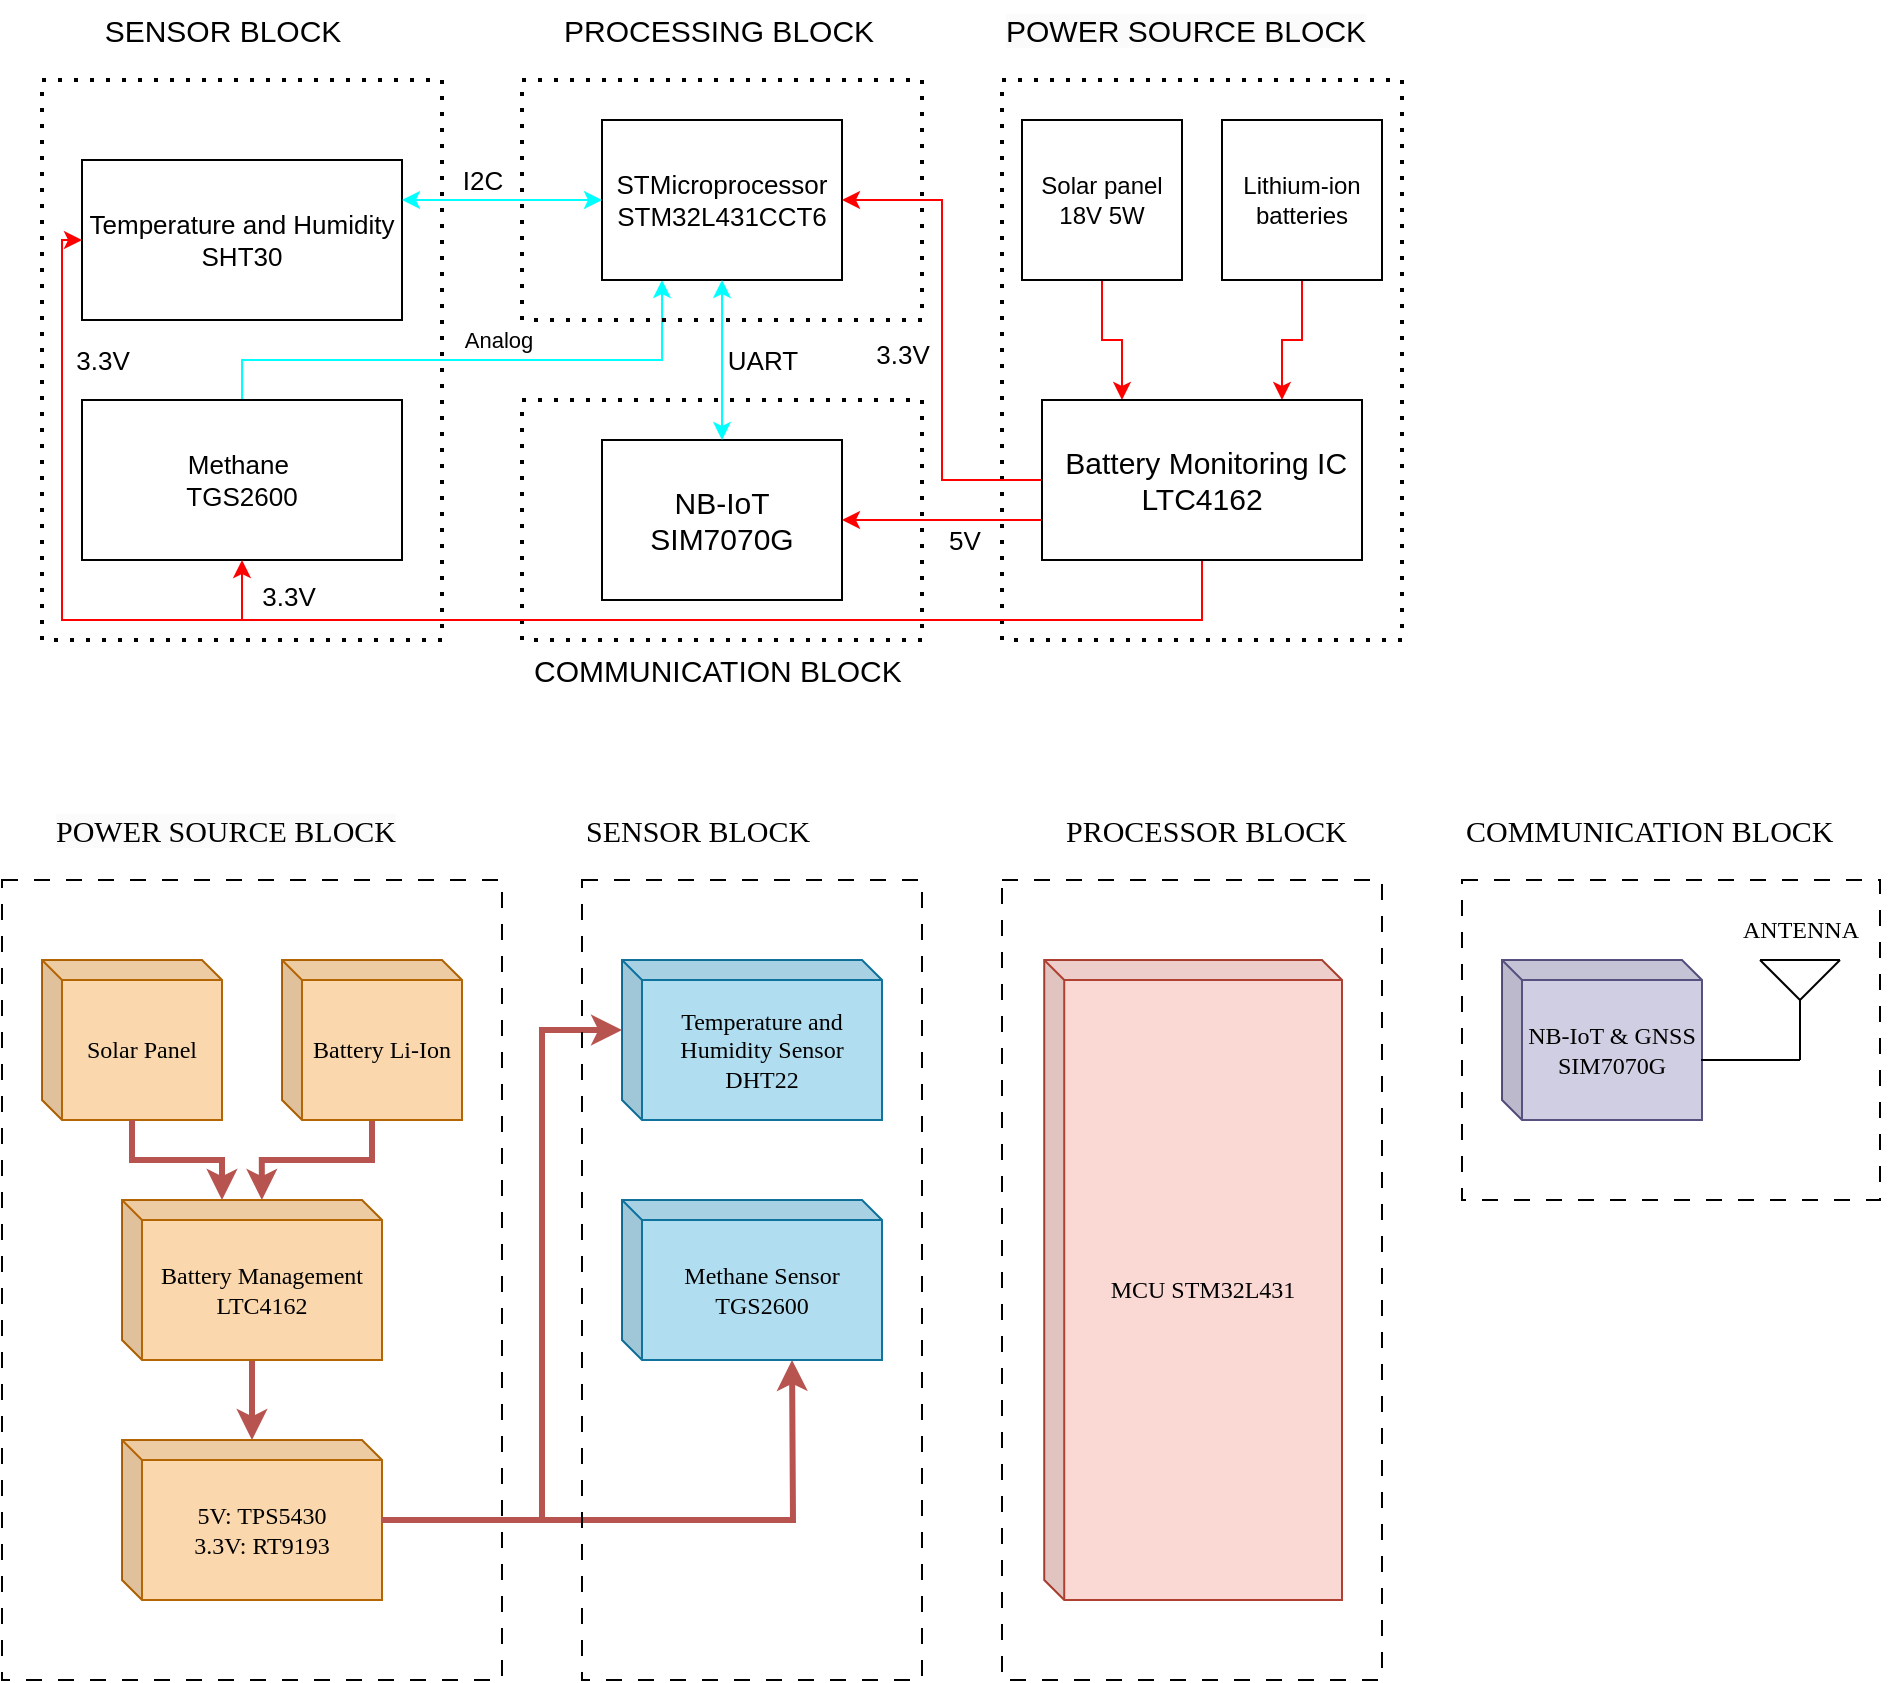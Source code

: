 <mxfile version="24.7.7">
  <diagram name="Trang-1" id="wszEbrUYoofNr2Puhn1D">
    <mxGraphModel dx="1167" dy="580" grid="1" gridSize="10" guides="1" tooltips="1" connect="1" arrows="1" fold="1" page="1" pageScale="1" pageWidth="827" pageHeight="1169" math="0" shadow="0">
      <root>
        <mxCell id="0" />
        <mxCell id="1" parent="0" />
        <mxCell id="U-XzuEs5Ypaxx3JCRTdt-22" value="" style="edgeStyle=orthogonalEdgeStyle;rounded=0;orthogonalLoop=1;jettySize=auto;html=1;entryX=0.25;entryY=0;entryDx=0;entryDy=0;strokeColor=#FF0000;" parent="1" source="eQCYtkuC7nbkRMiBcqjl-1" target="U-XzuEs5Ypaxx3JCRTdt-13" edge="1">
          <mxGeometry relative="1" as="geometry" />
        </mxCell>
        <mxCell id="eQCYtkuC7nbkRMiBcqjl-1" value="&lt;font style=&quot;font-size: 12px;&quot;&gt;Solar panel 18V 5W&lt;/font&gt;" style="rounded=0;whiteSpace=wrap;html=1;" parent="1" vertex="1">
          <mxGeometry x="570" y="180" width="80" height="80" as="geometry" />
        </mxCell>
        <mxCell id="U-XzuEs5Ypaxx3JCRTdt-19" value="" style="edgeStyle=orthogonalEdgeStyle;rounded=0;orthogonalLoop=1;jettySize=auto;html=1;entryX=0.25;entryY=1;entryDx=0;entryDy=0;fillColor=#dae8fc;strokeColor=#00FFFF;" parent="1" source="eQCYtkuC7nbkRMiBcqjl-4" target="eQCYtkuC7nbkRMiBcqjl-6" edge="1">
          <mxGeometry relative="1" as="geometry">
            <Array as="points">
              <mxPoint x="180" y="300" />
              <mxPoint x="390" y="300" />
            </Array>
          </mxGeometry>
        </mxCell>
        <mxCell id="U-XzuEs5Ypaxx3JCRTdt-21" value="Analog" style="edgeLabel;html=1;align=center;verticalAlign=middle;resizable=0;points=[];" parent="U-XzuEs5Ypaxx3JCRTdt-19" vertex="1" connectable="0">
          <mxGeometry x="0.096" y="2" relative="1" as="geometry">
            <mxPoint y="-8" as="offset" />
          </mxGeometry>
        </mxCell>
        <mxCell id="eQCYtkuC7nbkRMiBcqjl-4" value="&lt;font style=&quot;font-size: 13px;&quot;&gt;Methane&amp;nbsp;&lt;/font&gt;&lt;div&gt;&lt;font style=&quot;font-size: 13px;&quot;&gt;TGS2600&lt;/font&gt;&lt;/div&gt;" style="whiteSpace=wrap;html=1;rounded=0;fontSize=11;" parent="1" vertex="1">
          <mxGeometry x="100" y="320" width="160" height="80" as="geometry" />
        </mxCell>
        <mxCell id="eQCYtkuC7nbkRMiBcqjl-6" value="&lt;font style=&quot;font-size: 13px;&quot;&gt;STMicroprocessor&lt;/font&gt;&lt;div&gt;&lt;font style=&quot;font-size: 13px;&quot;&gt;STM32L431CCT6&lt;/font&gt;&lt;/div&gt;" style="whiteSpace=wrap;html=1;rounded=0;fontSize=11;" parent="1" vertex="1">
          <mxGeometry x="360" y="180" width="120" height="80" as="geometry" />
        </mxCell>
        <mxCell id="eQCYtkuC7nbkRMiBcqjl-8" value="&lt;span style=&quot;font-size: 15px;&quot;&gt;NB-IoT&lt;/span&gt;&lt;div&gt;&lt;span style=&quot;font-size: 15px;&quot;&gt;SIM7070G&lt;/span&gt;&lt;/div&gt;" style="whiteSpace=wrap;html=1;rounded=0;" parent="1" vertex="1">
          <mxGeometry x="360" y="340" width="120" height="80" as="geometry" />
        </mxCell>
        <mxCell id="pGBGi0vny768YRediHE3-10" value="&lt;font style=&quot;font-size: 13px;&quot;&gt;Temperature and Humidity&lt;/font&gt;&lt;div style=&quot;&quot;&gt;&lt;font style=&quot;font-size: 13px;&quot;&gt;SHT30&lt;/font&gt;&lt;/div&gt;" style="whiteSpace=wrap;html=1;rounded=0;fontSize=11;" parent="1" vertex="1">
          <mxGeometry x="100" y="200" width="160" height="80" as="geometry" />
        </mxCell>
        <mxCell id="pGBGi0vny768YRediHE3-11" value="" style="endArrow=none;dashed=1;html=1;dashPattern=1 3;strokeWidth=2;rounded=0;" parent="1" edge="1">
          <mxGeometry width="50" height="50" relative="1" as="geometry">
            <mxPoint x="80" y="160" as="sourcePoint" />
            <mxPoint x="80" y="160" as="targetPoint" />
            <Array as="points">
              <mxPoint x="280" y="160" />
              <mxPoint x="280" y="440" />
              <mxPoint x="80" y="440" />
            </Array>
          </mxGeometry>
        </mxCell>
        <mxCell id="pGBGi0vny768YRediHE3-15" value="&lt;font style=&quot;font-size: 15px;&quot;&gt;SENSOR BLOCK&lt;/font&gt;" style="edgeLabel;html=1;align=center;verticalAlign=middle;resizable=0;points=[];" parent="pGBGi0vny768YRediHE3-11" vertex="1" connectable="0">
          <mxGeometry x="-0.844" y="-1" relative="1" as="geometry">
            <mxPoint x="15" y="-26" as="offset" />
          </mxGeometry>
        </mxCell>
        <mxCell id="LnFdeh9nEFNBNoWjX4JL-2" value="&lt;div style=&quot;text-align: center;&quot;&gt;&lt;span style=&quot;background-color: initial; font-size: 15px;&quot;&gt;PROCESSING BLOCK&lt;/span&gt;&lt;/div&gt;" style="text;whiteSpace=wrap;html=1;" parent="1" vertex="1">
          <mxGeometry x="339" y="120" width="181" height="30" as="geometry" />
        </mxCell>
        <mxCell id="LnFdeh9nEFNBNoWjX4JL-4" value="&lt;div style=&quot;text-align: center;&quot;&gt;&lt;span style=&quot;background-color: initial; font-size: 15px;&quot;&gt;COMMUNICATION BLOCK&lt;/span&gt;&lt;/div&gt;" style="text;whiteSpace=wrap;html=1;" parent="1" vertex="1">
          <mxGeometry x="324" y="440" width="211" height="40" as="geometry" />
        </mxCell>
        <mxCell id="U-XzuEs5Ypaxx3JCRTdt-2" value="" style="endArrow=none;dashed=1;html=1;dashPattern=1 3;strokeWidth=2;rounded=0;" parent="1" edge="1">
          <mxGeometry width="50" height="50" relative="1" as="geometry">
            <mxPoint x="320" y="160" as="sourcePoint" />
            <mxPoint x="320" y="160" as="targetPoint" />
            <Array as="points">
              <mxPoint x="520" y="160" />
              <mxPoint x="520" y="280" />
              <mxPoint x="320" y="280" />
            </Array>
          </mxGeometry>
        </mxCell>
        <mxCell id="U-XzuEs5Ypaxx3JCRTdt-4" value="" style="endArrow=none;dashed=1;html=1;dashPattern=1 3;strokeWidth=2;rounded=0;" parent="1" edge="1">
          <mxGeometry width="50" height="50" relative="1" as="geometry">
            <mxPoint x="320" y="320" as="sourcePoint" />
            <mxPoint x="320" y="320" as="targetPoint" />
            <Array as="points">
              <mxPoint x="520" y="320" />
              <mxPoint x="520" y="440" />
              <mxPoint x="320" y="440" />
            </Array>
          </mxGeometry>
        </mxCell>
        <mxCell id="U-XzuEs5Ypaxx3JCRTdt-5" value="" style="endArrow=none;dashed=1;html=1;dashPattern=1 3;strokeWidth=2;rounded=0;" parent="1" edge="1">
          <mxGeometry width="50" height="50" relative="1" as="geometry">
            <mxPoint x="560" y="160" as="sourcePoint" />
            <mxPoint x="560" y="160" as="targetPoint" />
            <Array as="points">
              <mxPoint x="760" y="160" />
              <mxPoint x="760" y="440" />
              <mxPoint x="560" y="440" />
            </Array>
          </mxGeometry>
        </mxCell>
        <mxCell id="U-XzuEs5Ypaxx3JCRTdt-10" value="&lt;span style=&quot;color: rgb(0, 0, 0); font-family: Helvetica; font-size: 15px; font-style: normal; font-variant-ligatures: normal; font-variant-caps: normal; font-weight: 400; letter-spacing: normal; orphans: 2; text-align: center; text-indent: 0px; text-transform: none; widows: 2; word-spacing: 0px; -webkit-text-stroke-width: 0px; white-space: normal; background-color: rgb(251, 251, 251); text-decoration-thickness: initial; text-decoration-style: initial; text-decoration-color: initial; display: inline !important; float: none;&quot;&gt;POWER SOURCE BLOCK&lt;/span&gt;" style="text;whiteSpace=wrap;html=1;" parent="1" vertex="1">
          <mxGeometry x="560" y="120" width="190" height="40" as="geometry" />
        </mxCell>
        <mxCell id="U-XzuEs5Ypaxx3JCRTdt-24" value="" style="edgeStyle=orthogonalEdgeStyle;rounded=0;orthogonalLoop=1;jettySize=auto;html=1;entryX=0.75;entryY=0;entryDx=0;entryDy=0;strokeColor=#FF0000;" parent="1" source="U-XzuEs5Ypaxx3JCRTdt-12" target="U-XzuEs5Ypaxx3JCRTdt-13" edge="1">
          <mxGeometry relative="1" as="geometry" />
        </mxCell>
        <mxCell id="U-XzuEs5Ypaxx3JCRTdt-12" value="Lithium-ion batteries" style="rounded=0;whiteSpace=wrap;html=1;" parent="1" vertex="1">
          <mxGeometry x="670" y="180" width="80" height="80" as="geometry" />
        </mxCell>
        <mxCell id="U-XzuEs5Ypaxx3JCRTdt-16" value="" style="edgeStyle=orthogonalEdgeStyle;rounded=0;orthogonalLoop=1;jettySize=auto;html=1;exitX=0;exitY=0.75;exitDx=0;exitDy=0;strokeColor=#FF0000;" parent="1" source="U-XzuEs5Ypaxx3JCRTdt-13" target="eQCYtkuC7nbkRMiBcqjl-8" edge="1">
          <mxGeometry relative="1" as="geometry" />
        </mxCell>
        <mxCell id="U-XzuEs5Ypaxx3JCRTdt-17" value="5V" style="edgeLabel;html=1;align=center;verticalAlign=middle;resizable=0;points=[];fontSize=13;" parent="U-XzuEs5Ypaxx3JCRTdt-16" vertex="1" connectable="0">
          <mxGeometry x="-0.367" y="-2" relative="1" as="geometry">
            <mxPoint x="-8" y="12" as="offset" />
          </mxGeometry>
        </mxCell>
        <mxCell id="U-XzuEs5Ypaxx3JCRTdt-27" style="edgeStyle=orthogonalEdgeStyle;rounded=0;orthogonalLoop=1;jettySize=auto;html=1;entryX=1;entryY=0.5;entryDx=0;entryDy=0;strokeColor=#FF0000;" parent="1" source="U-XzuEs5Ypaxx3JCRTdt-13" target="eQCYtkuC7nbkRMiBcqjl-6" edge="1">
          <mxGeometry relative="1" as="geometry" />
        </mxCell>
        <mxCell id="U-XzuEs5Ypaxx3JCRTdt-28" value="3.3V" style="edgeLabel;html=1;align=center;verticalAlign=middle;resizable=0;points=[];fontSize=13;" parent="U-XzuEs5Ypaxx3JCRTdt-27" vertex="1" connectable="0">
          <mxGeometry x="-0.053" y="-1" relative="1" as="geometry">
            <mxPoint x="-21" as="offset" />
          </mxGeometry>
        </mxCell>
        <mxCell id="U-XzuEs5Ypaxx3JCRTdt-33" style="edgeStyle=orthogonalEdgeStyle;rounded=0;orthogonalLoop=1;jettySize=auto;html=1;entryX=0.5;entryY=1;entryDx=0;entryDy=0;strokeColor=#FF0000;" parent="1" source="U-XzuEs5Ypaxx3JCRTdt-13" target="eQCYtkuC7nbkRMiBcqjl-4" edge="1">
          <mxGeometry relative="1" as="geometry">
            <Array as="points">
              <mxPoint x="660" y="430" />
              <mxPoint x="180" y="430" />
            </Array>
          </mxGeometry>
        </mxCell>
        <mxCell id="U-XzuEs5Ypaxx3JCRTdt-34" value="&lt;font style=&quot;font-size: 13px;&quot;&gt;3.3V&lt;/font&gt;" style="edgeLabel;html=1;align=center;verticalAlign=middle;resizable=0;points=[];" parent="U-XzuEs5Ypaxx3JCRTdt-33" vertex="1" connectable="0">
          <mxGeometry x="-0.452" y="-2" relative="1" as="geometry">
            <mxPoint x="-432" y="-128" as="offset" />
          </mxGeometry>
        </mxCell>
        <mxCell id="U-XzuEs5Ypaxx3JCRTdt-35" style="edgeStyle=orthogonalEdgeStyle;rounded=0;orthogonalLoop=1;jettySize=auto;html=1;entryX=0;entryY=0.5;entryDx=0;entryDy=0;strokeColor=#FF0000;" parent="1" source="U-XzuEs5Ypaxx3JCRTdt-13" target="pGBGi0vny768YRediHE3-10" edge="1">
          <mxGeometry relative="1" as="geometry">
            <Array as="points">
              <mxPoint x="660" y="430" />
              <mxPoint x="90" y="430" />
              <mxPoint x="90" y="240" />
            </Array>
          </mxGeometry>
        </mxCell>
        <mxCell id="U-XzuEs5Ypaxx3JCRTdt-13" value="&lt;span style=&quot;font-size: 15px;&quot;&gt;&amp;nbsp;Battery Monitoring IC LTC4162&lt;/span&gt;" style="whiteSpace=wrap;html=1;rounded=0;" parent="1" vertex="1">
          <mxGeometry x="580" y="320" width="160" height="80" as="geometry" />
        </mxCell>
        <mxCell id="U-XzuEs5Ypaxx3JCRTdt-25" value="" style="endArrow=classic;startArrow=classic;html=1;rounded=0;entryX=0.5;entryY=1;entryDx=0;entryDy=0;exitX=0.5;exitY=0;exitDx=0;exitDy=0;fillColor=#dae8fc;strokeColor=#00FFFF;" parent="1" source="eQCYtkuC7nbkRMiBcqjl-8" target="eQCYtkuC7nbkRMiBcqjl-6" edge="1">
          <mxGeometry width="50" height="50" relative="1" as="geometry">
            <mxPoint x="390" y="340" as="sourcePoint" />
            <mxPoint x="440" y="290" as="targetPoint" />
          </mxGeometry>
        </mxCell>
        <mxCell id="U-XzuEs5Ypaxx3JCRTdt-26" value="&lt;font style=&quot;font-size: 13px;&quot;&gt;UART&lt;/font&gt;" style="edgeLabel;html=1;align=center;verticalAlign=middle;resizable=0;points=[];" parent="U-XzuEs5Ypaxx3JCRTdt-25" vertex="1" connectable="0">
          <mxGeometry x="0.17" relative="1" as="geometry">
            <mxPoint x="20" y="7" as="offset" />
          </mxGeometry>
        </mxCell>
        <mxCell id="U-XzuEs5Ypaxx3JCRTdt-29" value="" style="endArrow=classic;startArrow=classic;html=1;rounded=0;entryX=0;entryY=0.5;entryDx=0;entryDy=0;exitX=1;exitY=0.25;exitDx=0;exitDy=0;fillColor=#dae8fc;strokeColor=#00FFFF;" parent="1" source="pGBGi0vny768YRediHE3-10" target="eQCYtkuC7nbkRMiBcqjl-6" edge="1">
          <mxGeometry width="50" height="50" relative="1" as="geometry">
            <mxPoint x="430" y="350" as="sourcePoint" />
            <mxPoint x="430" y="270" as="targetPoint" />
            <Array as="points">
              <mxPoint x="310" y="220" />
            </Array>
          </mxGeometry>
        </mxCell>
        <mxCell id="U-XzuEs5Ypaxx3JCRTdt-30" value="&lt;font style=&quot;font-size: 13px;&quot;&gt;I2C&lt;/font&gt;" style="edgeLabel;html=1;align=center;verticalAlign=middle;resizable=0;points=[];" parent="U-XzuEs5Ypaxx3JCRTdt-29" vertex="1" connectable="0">
          <mxGeometry x="0.17" relative="1" as="geometry">
            <mxPoint x="-19" y="-10" as="offset" />
          </mxGeometry>
        </mxCell>
        <mxCell id="U-XzuEs5Ypaxx3JCRTdt-36" value="&lt;font style=&quot;font-size: 13px;&quot;&gt;3.3V&lt;/font&gt;" style="edgeLabel;html=1;align=center;verticalAlign=middle;resizable=0;points=[];" parent="1" vertex="1" connectable="0">
          <mxGeometry x="120" y="300" as="geometry">
            <mxPoint x="83" y="118" as="offset" />
          </mxGeometry>
        </mxCell>
        <mxCell id="KDMx-ezY_uqjDw8tYnH9-1" value="&lt;font face=&quot;Times New Roman&quot;&gt;Solar Panel&lt;/font&gt;" style="shape=cube;whiteSpace=wrap;html=1;boundedLbl=1;backgroundOutline=1;darkOpacity=0.05;darkOpacity2=0.1;size=10;fillColor=#fad7ac;strokeColor=#b46504;" vertex="1" parent="1">
          <mxGeometry x="80" y="600" width="90" height="80" as="geometry" />
        </mxCell>
        <mxCell id="KDMx-ezY_uqjDw8tYnH9-3" value="&lt;span style=&quot;color: rgb(0, 0, 0); font-size: 15px; font-style: normal; font-variant-ligatures: normal; font-variant-caps: normal; font-weight: 400; letter-spacing: normal; orphans: 2; text-align: center; text-indent: 0px; text-transform: none; widows: 2; word-spacing: 0px; -webkit-text-stroke-width: 0px; white-space: normal; background-color: rgb(251, 251, 251); text-decoration-thickness: initial; text-decoration-style: initial; text-decoration-color: initial; float: none; display: inline !important;&quot;&gt;&lt;font face=&quot;Times New Roman&quot;&gt;POWER SOURCE BLOCK&lt;/font&gt;&lt;/span&gt;" style="text;whiteSpace=wrap;html=1;" vertex="1" parent="1">
          <mxGeometry x="85" y="520" width="200" height="40" as="geometry" />
        </mxCell>
        <mxCell id="KDMx-ezY_uqjDw8tYnH9-10" style="edgeStyle=orthogonalEdgeStyle;rounded=0;orthogonalLoop=1;jettySize=auto;html=1;entryX=0.538;entryY=0;entryDx=0;entryDy=0;entryPerimeter=0;fillColor=#f8cecc;gradientColor=#ea6b66;strokeColor=#b85450;strokeWidth=3;" edge="1" parent="1" source="KDMx-ezY_uqjDw8tYnH9-4" target="KDMx-ezY_uqjDw8tYnH9-5">
          <mxGeometry relative="1" as="geometry" />
        </mxCell>
        <mxCell id="KDMx-ezY_uqjDw8tYnH9-4" value="&lt;font face=&quot;Times New Roman&quot;&gt;Battery Li-Ion&lt;/font&gt;" style="shape=cube;whiteSpace=wrap;html=1;boundedLbl=1;backgroundOutline=1;darkOpacity=0.05;darkOpacity2=0.1;size=10;fillColor=#fad7ac;strokeColor=#b46504;" vertex="1" parent="1">
          <mxGeometry x="200" y="600" width="90" height="80" as="geometry" />
        </mxCell>
        <mxCell id="KDMx-ezY_uqjDw8tYnH9-42" style="edgeStyle=orthogonalEdgeStyle;rounded=0;orthogonalLoop=1;jettySize=auto;html=1;fontFamily=Helvetica;fontSize=12;fontColor=default;strokeWidth=3;fillColor=#f8cecc;gradientColor=#ea6b66;strokeColor=#b85450;" edge="1" parent="1" source="KDMx-ezY_uqjDw8tYnH9-5" target="KDMx-ezY_uqjDw8tYnH9-40">
          <mxGeometry relative="1" as="geometry" />
        </mxCell>
        <mxCell id="KDMx-ezY_uqjDw8tYnH9-5" value="&lt;font face=&quot;Times New Roman&quot;&gt;Battery Management&lt;/font&gt;&lt;div&gt;&lt;font face=&quot;bBwhuPaT6GNZoeY06O2n&quot;&gt;LTC4162&lt;/font&gt;&lt;/div&gt;" style="shape=cube;whiteSpace=wrap;html=1;boundedLbl=1;backgroundOutline=1;darkOpacity=0.05;darkOpacity2=0.1;size=10;fillColor=#fad7ac;strokeColor=#b46504;" vertex="1" parent="1">
          <mxGeometry x="120" y="720" width="130" height="80" as="geometry" />
        </mxCell>
        <mxCell id="KDMx-ezY_uqjDw8tYnH9-9" style="edgeStyle=orthogonalEdgeStyle;rounded=0;orthogonalLoop=1;jettySize=auto;html=1;fillColor=#f8cecc;gradientColor=#ea6b66;strokeColor=#b85450;strokeWidth=3;" edge="1" parent="1" source="KDMx-ezY_uqjDw8tYnH9-1">
          <mxGeometry relative="1" as="geometry">
            <mxPoint x="170" y="720" as="targetPoint" />
            <Array as="points">
              <mxPoint x="125" y="700" />
              <mxPoint x="170" y="700" />
              <mxPoint x="170" y="720" />
            </Array>
          </mxGeometry>
        </mxCell>
        <mxCell id="KDMx-ezY_uqjDw8tYnH9-39" value="" style="rounded=0;whiteSpace=wrap;html=1;glass=0;fillColor=none;dashed=1;dashPattern=8 8;" vertex="1" parent="1">
          <mxGeometry x="60" y="560" width="250" height="400" as="geometry" />
        </mxCell>
        <mxCell id="KDMx-ezY_uqjDw8tYnH9-22" value="&lt;div style=&quot;text-align: center;&quot;&gt;&lt;span style=&quot;background-color: initial; font-size: 15px;&quot;&gt;&lt;font face=&quot;Times New Roman&quot;&gt;PROCESSOR BLOCK&lt;/font&gt;&lt;/span&gt;&lt;/div&gt;" style="text;whiteSpace=wrap;html=1;" vertex="1" parent="1">
          <mxGeometry x="590" y="520" width="220" height="30" as="geometry" />
        </mxCell>
        <mxCell id="KDMx-ezY_uqjDw8tYnH9-28" value="&lt;div style=&quot;text-align: center;&quot;&gt;&lt;span style=&quot;background-color: initial; font-size: 15px;&quot;&gt;&lt;font face=&quot;Times New Roman&quot;&gt;COMMUNICATION BLOCK&lt;/font&gt;&lt;/span&gt;&lt;/div&gt;" style="text;whiteSpace=wrap;html=1;" vertex="1" parent="1">
          <mxGeometry x="790" y="520" width="220" height="40" as="geometry" />
        </mxCell>
        <mxCell id="KDMx-ezY_uqjDw8tYnH9-36" value="&lt;font style=&quot;font-size: 12px;&quot; face=&quot;Times New Roman&quot;&gt;ANTENNA&lt;/font&gt;" style="text;html=1;align=center;verticalAlign=middle;resizable=0;points=[];autosize=1;strokeColor=none;fillColor=none;" vertex="1" parent="1">
          <mxGeometry x="919" y="570" width="80" height="30" as="geometry" />
        </mxCell>
        <mxCell id="KDMx-ezY_uqjDw8tYnH9-40" value="&lt;font face=&quot;Times New Roman&quot;&gt;5V: TPS5430&lt;/font&gt;&lt;div&gt;&lt;font face=&quot;Times New Roman&quot;&gt;3.3V: RT9193&lt;/font&gt;&lt;/div&gt;" style="shape=cube;whiteSpace=wrap;html=1;boundedLbl=1;backgroundOutline=1;darkOpacity=0.05;darkOpacity2=0.1;size=10;fillColor=#fad7ac;strokeColor=#b46504;" vertex="1" parent="1">
          <mxGeometry x="120" y="840" width="130" height="80" as="geometry" />
        </mxCell>
        <mxCell id="KDMx-ezY_uqjDw8tYnH9-43" style="edgeStyle=orthogonalEdgeStyle;rounded=0;orthogonalLoop=1;jettySize=auto;html=1;entryX=0;entryY=0;entryDx=85;entryDy=80;entryPerimeter=0;fontFamily=Helvetica;fontSize=12;fontColor=default;fillColor=#f8cecc;gradientColor=#ea6b66;strokeColor=#b85450;strokeWidth=3;" edge="1" parent="1" source="KDMx-ezY_uqjDw8tYnH9-40">
          <mxGeometry relative="1" as="geometry">
            <mxPoint x="455" y="800" as="targetPoint" />
          </mxGeometry>
        </mxCell>
        <mxCell id="KDMx-ezY_uqjDw8tYnH9-46" style="edgeStyle=orthogonalEdgeStyle;rounded=0;orthogonalLoop=1;jettySize=auto;html=1;entryX=0;entryY=0;entryDx=0;entryDy=35;entryPerimeter=0;fontFamily=Helvetica;fontSize=12;fontColor=default;strokeWidth=3;fillColor=#f8cecc;gradientColor=#ea6b66;strokeColor=#b85450;" edge="1" parent="1" source="KDMx-ezY_uqjDw8tYnH9-40">
          <mxGeometry relative="1" as="geometry">
            <mxPoint x="370" y="635" as="targetPoint" />
            <Array as="points">
              <mxPoint x="330" y="880" />
              <mxPoint x="330" y="635" />
            </Array>
          </mxGeometry>
        </mxCell>
        <mxCell id="KDMx-ezY_uqjDw8tYnH9-47" value="" style="rounded=0;whiteSpace=wrap;html=1;glass=0;fillColor=none;dashed=1;dashPattern=8 8;" vertex="1" parent="1">
          <mxGeometry x="350" y="560" width="170" height="400" as="geometry" />
        </mxCell>
        <mxCell id="KDMx-ezY_uqjDw8tYnH9-48" value="&lt;div style=&quot;text-align: center;&quot;&gt;&lt;font face=&quot;Times New Roman&quot;&gt;&lt;span style=&quot;font-size: 15px;&quot;&gt;SENSOR BLOCK&lt;/span&gt;&lt;/font&gt;&lt;/div&gt;" style="text;whiteSpace=wrap;html=1;" vertex="1" parent="1">
          <mxGeometry x="350" y="520" width="200" height="30" as="geometry" />
        </mxCell>
        <mxCell id="KDMx-ezY_uqjDw8tYnH9-49" value="" style="rounded=0;whiteSpace=wrap;html=1;glass=0;fillColor=none;dashed=1;dashPattern=8 8;" vertex="1" parent="1">
          <mxGeometry x="790" y="560" width="209" height="160" as="geometry" />
        </mxCell>
        <mxCell id="KDMx-ezY_uqjDw8tYnH9-51" value="&lt;font face=&quot;Times New Roman&quot;&gt;NB-IoT &amp;amp; GNSS SIM7070G&lt;/font&gt;" style="shape=cube;whiteSpace=wrap;html=1;boundedLbl=1;backgroundOutline=1;darkOpacity=0.05;darkOpacity2=0.1;size=10;fillColor=#d0cee2;strokeColor=#56517e;" vertex="1" parent="1">
          <mxGeometry x="810" y="600" width="100" height="80" as="geometry" />
        </mxCell>
        <mxCell id="KDMx-ezY_uqjDw8tYnH9-52" value="" style="endArrow=none;html=1;rounded=0;exitX=0.995;exitY=0.625;exitDx=0;exitDy=0;exitPerimeter=0;" edge="1" parent="1" source="KDMx-ezY_uqjDw8tYnH9-51">
          <mxGeometry width="50" height="50" relative="1" as="geometry">
            <mxPoint x="879" y="600" as="sourcePoint" />
            <mxPoint x="959" y="650" as="targetPoint" />
            <Array as="points">
              <mxPoint x="949" y="650" />
            </Array>
          </mxGeometry>
        </mxCell>
        <mxCell id="KDMx-ezY_uqjDw8tYnH9-53" value="" style="endArrow=none;html=1;rounded=0;" edge="1" parent="1">
          <mxGeometry width="50" height="50" relative="1" as="geometry">
            <mxPoint x="959" y="620" as="sourcePoint" />
            <mxPoint x="959" y="650" as="targetPoint" />
          </mxGeometry>
        </mxCell>
        <mxCell id="KDMx-ezY_uqjDw8tYnH9-54" value="" style="endArrow=none;html=1;rounded=0;" edge="1" parent="1">
          <mxGeometry width="50" height="50" relative="1" as="geometry">
            <mxPoint x="939" y="600" as="sourcePoint" />
            <mxPoint x="979" y="600" as="targetPoint" />
          </mxGeometry>
        </mxCell>
        <mxCell id="KDMx-ezY_uqjDw8tYnH9-55" value="" style="endArrow=none;html=1;rounded=0;" edge="1" parent="1">
          <mxGeometry width="50" height="50" relative="1" as="geometry">
            <mxPoint x="939" y="600" as="sourcePoint" />
            <mxPoint x="959" y="620" as="targetPoint" />
          </mxGeometry>
        </mxCell>
        <mxCell id="KDMx-ezY_uqjDw8tYnH9-56" value="" style="endArrow=none;html=1;rounded=0;" edge="1" parent="1">
          <mxGeometry width="50" height="50" relative="1" as="geometry">
            <mxPoint x="959" y="620" as="sourcePoint" />
            <mxPoint x="979" y="600" as="targetPoint" />
          </mxGeometry>
        </mxCell>
        <mxCell id="KDMx-ezY_uqjDw8tYnH9-58" value="" style="rounded=0;whiteSpace=wrap;html=1;glass=0;fillColor=none;dashed=1;dashPattern=8 8;" vertex="1" parent="1">
          <mxGeometry x="560" y="560" width="190" height="400" as="geometry" />
        </mxCell>
        <mxCell id="KDMx-ezY_uqjDw8tYnH9-59" value="&lt;font face=&quot;Times New Roman&quot;&gt;MCU STM32L431&lt;/font&gt;" style="shape=cube;whiteSpace=wrap;html=1;boundedLbl=1;backgroundOutline=1;darkOpacity=0.05;darkOpacity2=0.1;size=10;fillColor=#fad9d5;strokeColor=#ae4132;" vertex="1" parent="1">
          <mxGeometry x="581.11" y="600" width="148.89" height="320" as="geometry" />
        </mxCell>
        <mxCell id="KDMx-ezY_uqjDw8tYnH9-66" value="&lt;font face=&quot;Times New Roman&quot;&gt;Temperature and Humidity Sensor DHT22&lt;/font&gt;" style="shape=cube;whiteSpace=wrap;html=1;boundedLbl=1;backgroundOutline=1;darkOpacity=0.05;darkOpacity2=0.1;size=10;fillColor=#b1ddf0;strokeColor=#10739e;" vertex="1" parent="1">
          <mxGeometry x="370" y="600" width="130" height="80" as="geometry" />
        </mxCell>
        <mxCell id="KDMx-ezY_uqjDw8tYnH9-67" value="&lt;font face=&quot;Times New Roman&quot;&gt;Methane Sensor TGS2600&lt;/font&gt;" style="shape=cube;whiteSpace=wrap;html=1;boundedLbl=1;backgroundOutline=1;darkOpacity=0.05;darkOpacity2=0.1;size=10;fillColor=#b1ddf0;strokeColor=#10739e;" vertex="1" parent="1">
          <mxGeometry x="370" y="720" width="130" height="80" as="geometry" />
        </mxCell>
      </root>
    </mxGraphModel>
  </diagram>
</mxfile>
